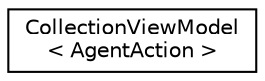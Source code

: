 digraph "Graphical Class Hierarchy"
{
 // LATEX_PDF_SIZE
  edge [fontname="Helvetica",fontsize="10",labelfontname="Helvetica",labelfontsize="10"];
  node [fontname="Helvetica",fontsize="10",shape=record];
  rankdir="LR";
  Node0 [label="CollectionViewModel\l\< AgentAction \>",height=0.2,width=0.4,color="black", fillcolor="white", style="filled",URL="$class_collection_view_model.html",tooltip=" "];
}
